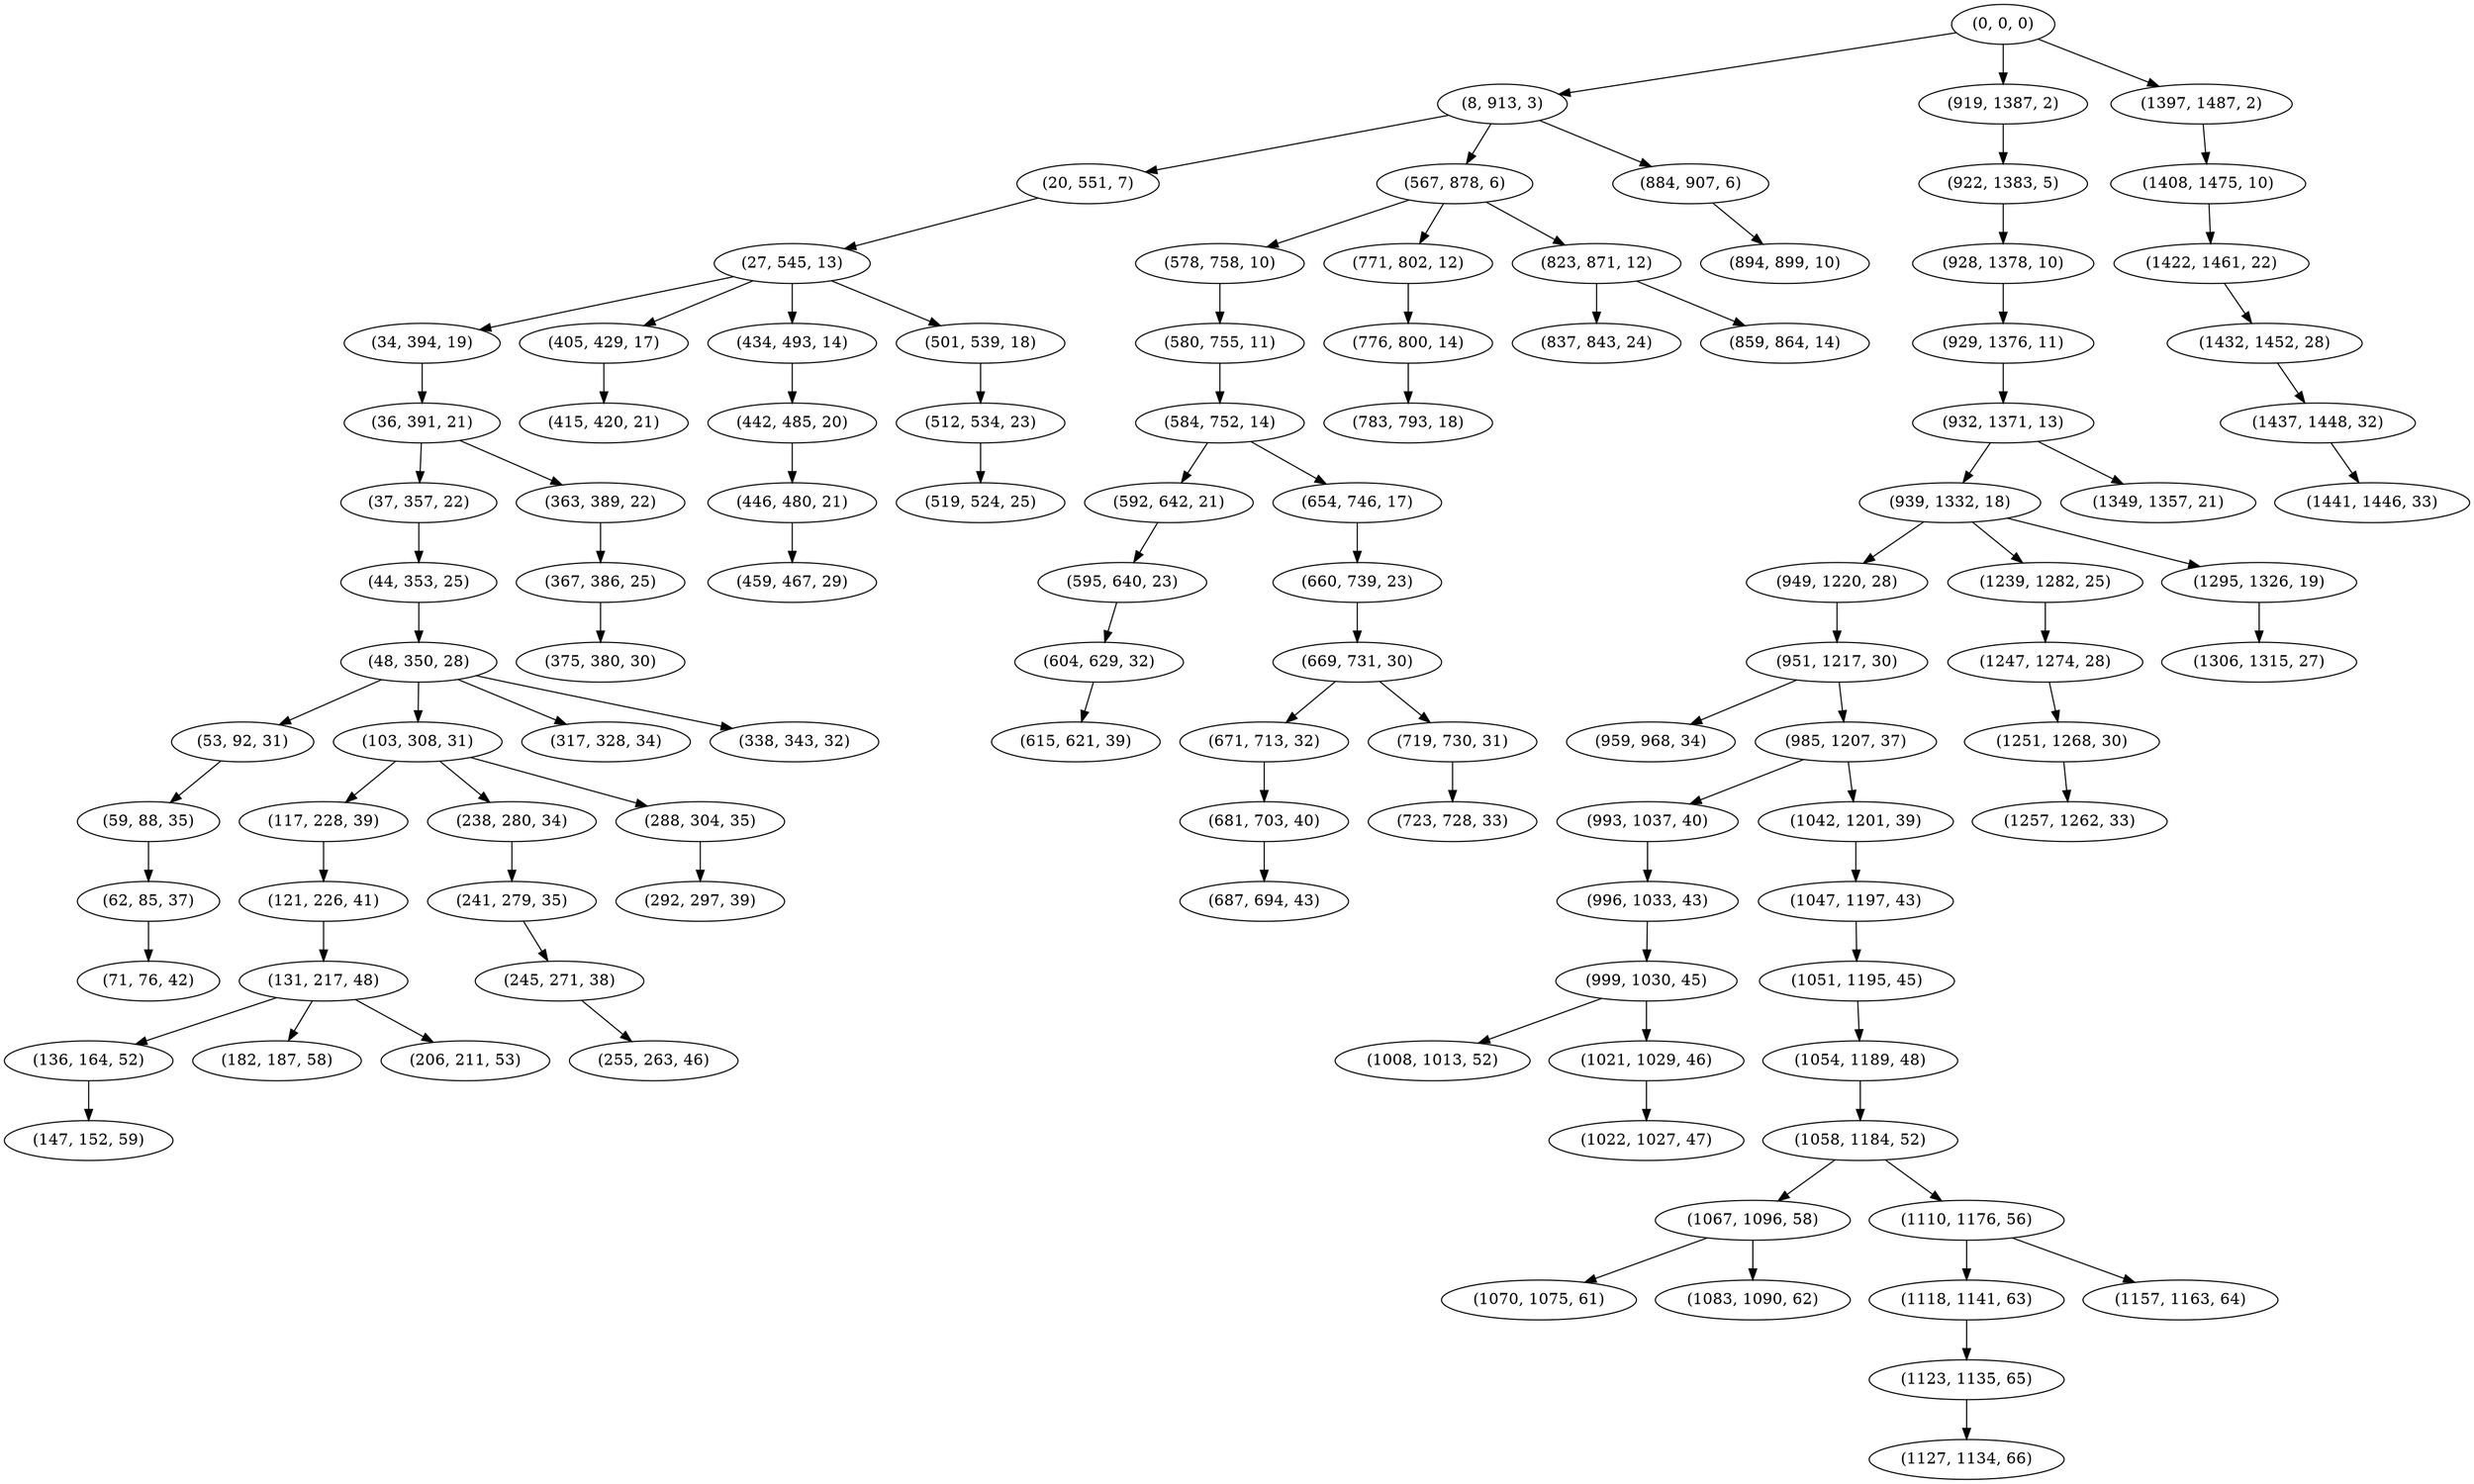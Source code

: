 digraph tree {
    "(0, 0, 0)";
    "(8, 913, 3)";
    "(20, 551, 7)";
    "(27, 545, 13)";
    "(34, 394, 19)";
    "(36, 391, 21)";
    "(37, 357, 22)";
    "(44, 353, 25)";
    "(48, 350, 28)";
    "(53, 92, 31)";
    "(59, 88, 35)";
    "(62, 85, 37)";
    "(71, 76, 42)";
    "(103, 308, 31)";
    "(117, 228, 39)";
    "(121, 226, 41)";
    "(131, 217, 48)";
    "(136, 164, 52)";
    "(147, 152, 59)";
    "(182, 187, 58)";
    "(206, 211, 53)";
    "(238, 280, 34)";
    "(241, 279, 35)";
    "(245, 271, 38)";
    "(255, 263, 46)";
    "(288, 304, 35)";
    "(292, 297, 39)";
    "(317, 328, 34)";
    "(338, 343, 32)";
    "(363, 389, 22)";
    "(367, 386, 25)";
    "(375, 380, 30)";
    "(405, 429, 17)";
    "(415, 420, 21)";
    "(434, 493, 14)";
    "(442, 485, 20)";
    "(446, 480, 21)";
    "(459, 467, 29)";
    "(501, 539, 18)";
    "(512, 534, 23)";
    "(519, 524, 25)";
    "(567, 878, 6)";
    "(578, 758, 10)";
    "(580, 755, 11)";
    "(584, 752, 14)";
    "(592, 642, 21)";
    "(595, 640, 23)";
    "(604, 629, 32)";
    "(615, 621, 39)";
    "(654, 746, 17)";
    "(660, 739, 23)";
    "(669, 731, 30)";
    "(671, 713, 32)";
    "(681, 703, 40)";
    "(687, 694, 43)";
    "(719, 730, 31)";
    "(723, 728, 33)";
    "(771, 802, 12)";
    "(776, 800, 14)";
    "(783, 793, 18)";
    "(823, 871, 12)";
    "(837, 843, 24)";
    "(859, 864, 14)";
    "(884, 907, 6)";
    "(894, 899, 10)";
    "(919, 1387, 2)";
    "(922, 1383, 5)";
    "(928, 1378, 10)";
    "(929, 1376, 11)";
    "(932, 1371, 13)";
    "(939, 1332, 18)";
    "(949, 1220, 28)";
    "(951, 1217, 30)";
    "(959, 968, 34)";
    "(985, 1207, 37)";
    "(993, 1037, 40)";
    "(996, 1033, 43)";
    "(999, 1030, 45)";
    "(1008, 1013, 52)";
    "(1021, 1029, 46)";
    "(1022, 1027, 47)";
    "(1042, 1201, 39)";
    "(1047, 1197, 43)";
    "(1051, 1195, 45)";
    "(1054, 1189, 48)";
    "(1058, 1184, 52)";
    "(1067, 1096, 58)";
    "(1070, 1075, 61)";
    "(1083, 1090, 62)";
    "(1110, 1176, 56)";
    "(1118, 1141, 63)";
    "(1123, 1135, 65)";
    "(1127, 1134, 66)";
    "(1157, 1163, 64)";
    "(1239, 1282, 25)";
    "(1247, 1274, 28)";
    "(1251, 1268, 30)";
    "(1257, 1262, 33)";
    "(1295, 1326, 19)";
    "(1306, 1315, 27)";
    "(1349, 1357, 21)";
    "(1397, 1487, 2)";
    "(1408, 1475, 10)";
    "(1422, 1461, 22)";
    "(1432, 1452, 28)";
    "(1437, 1448, 32)";
    "(1441, 1446, 33)";
    "(0, 0, 0)" -> "(8, 913, 3)";
    "(0, 0, 0)" -> "(919, 1387, 2)";
    "(0, 0, 0)" -> "(1397, 1487, 2)";
    "(8, 913, 3)" -> "(20, 551, 7)";
    "(8, 913, 3)" -> "(567, 878, 6)";
    "(8, 913, 3)" -> "(884, 907, 6)";
    "(20, 551, 7)" -> "(27, 545, 13)";
    "(27, 545, 13)" -> "(34, 394, 19)";
    "(27, 545, 13)" -> "(405, 429, 17)";
    "(27, 545, 13)" -> "(434, 493, 14)";
    "(27, 545, 13)" -> "(501, 539, 18)";
    "(34, 394, 19)" -> "(36, 391, 21)";
    "(36, 391, 21)" -> "(37, 357, 22)";
    "(36, 391, 21)" -> "(363, 389, 22)";
    "(37, 357, 22)" -> "(44, 353, 25)";
    "(44, 353, 25)" -> "(48, 350, 28)";
    "(48, 350, 28)" -> "(53, 92, 31)";
    "(48, 350, 28)" -> "(103, 308, 31)";
    "(48, 350, 28)" -> "(317, 328, 34)";
    "(48, 350, 28)" -> "(338, 343, 32)";
    "(53, 92, 31)" -> "(59, 88, 35)";
    "(59, 88, 35)" -> "(62, 85, 37)";
    "(62, 85, 37)" -> "(71, 76, 42)";
    "(103, 308, 31)" -> "(117, 228, 39)";
    "(103, 308, 31)" -> "(238, 280, 34)";
    "(103, 308, 31)" -> "(288, 304, 35)";
    "(117, 228, 39)" -> "(121, 226, 41)";
    "(121, 226, 41)" -> "(131, 217, 48)";
    "(131, 217, 48)" -> "(136, 164, 52)";
    "(131, 217, 48)" -> "(182, 187, 58)";
    "(131, 217, 48)" -> "(206, 211, 53)";
    "(136, 164, 52)" -> "(147, 152, 59)";
    "(238, 280, 34)" -> "(241, 279, 35)";
    "(241, 279, 35)" -> "(245, 271, 38)";
    "(245, 271, 38)" -> "(255, 263, 46)";
    "(288, 304, 35)" -> "(292, 297, 39)";
    "(363, 389, 22)" -> "(367, 386, 25)";
    "(367, 386, 25)" -> "(375, 380, 30)";
    "(405, 429, 17)" -> "(415, 420, 21)";
    "(434, 493, 14)" -> "(442, 485, 20)";
    "(442, 485, 20)" -> "(446, 480, 21)";
    "(446, 480, 21)" -> "(459, 467, 29)";
    "(501, 539, 18)" -> "(512, 534, 23)";
    "(512, 534, 23)" -> "(519, 524, 25)";
    "(567, 878, 6)" -> "(578, 758, 10)";
    "(567, 878, 6)" -> "(771, 802, 12)";
    "(567, 878, 6)" -> "(823, 871, 12)";
    "(578, 758, 10)" -> "(580, 755, 11)";
    "(580, 755, 11)" -> "(584, 752, 14)";
    "(584, 752, 14)" -> "(592, 642, 21)";
    "(584, 752, 14)" -> "(654, 746, 17)";
    "(592, 642, 21)" -> "(595, 640, 23)";
    "(595, 640, 23)" -> "(604, 629, 32)";
    "(604, 629, 32)" -> "(615, 621, 39)";
    "(654, 746, 17)" -> "(660, 739, 23)";
    "(660, 739, 23)" -> "(669, 731, 30)";
    "(669, 731, 30)" -> "(671, 713, 32)";
    "(669, 731, 30)" -> "(719, 730, 31)";
    "(671, 713, 32)" -> "(681, 703, 40)";
    "(681, 703, 40)" -> "(687, 694, 43)";
    "(719, 730, 31)" -> "(723, 728, 33)";
    "(771, 802, 12)" -> "(776, 800, 14)";
    "(776, 800, 14)" -> "(783, 793, 18)";
    "(823, 871, 12)" -> "(837, 843, 24)";
    "(823, 871, 12)" -> "(859, 864, 14)";
    "(884, 907, 6)" -> "(894, 899, 10)";
    "(919, 1387, 2)" -> "(922, 1383, 5)";
    "(922, 1383, 5)" -> "(928, 1378, 10)";
    "(928, 1378, 10)" -> "(929, 1376, 11)";
    "(929, 1376, 11)" -> "(932, 1371, 13)";
    "(932, 1371, 13)" -> "(939, 1332, 18)";
    "(932, 1371, 13)" -> "(1349, 1357, 21)";
    "(939, 1332, 18)" -> "(949, 1220, 28)";
    "(939, 1332, 18)" -> "(1239, 1282, 25)";
    "(939, 1332, 18)" -> "(1295, 1326, 19)";
    "(949, 1220, 28)" -> "(951, 1217, 30)";
    "(951, 1217, 30)" -> "(959, 968, 34)";
    "(951, 1217, 30)" -> "(985, 1207, 37)";
    "(985, 1207, 37)" -> "(993, 1037, 40)";
    "(985, 1207, 37)" -> "(1042, 1201, 39)";
    "(993, 1037, 40)" -> "(996, 1033, 43)";
    "(996, 1033, 43)" -> "(999, 1030, 45)";
    "(999, 1030, 45)" -> "(1008, 1013, 52)";
    "(999, 1030, 45)" -> "(1021, 1029, 46)";
    "(1021, 1029, 46)" -> "(1022, 1027, 47)";
    "(1042, 1201, 39)" -> "(1047, 1197, 43)";
    "(1047, 1197, 43)" -> "(1051, 1195, 45)";
    "(1051, 1195, 45)" -> "(1054, 1189, 48)";
    "(1054, 1189, 48)" -> "(1058, 1184, 52)";
    "(1058, 1184, 52)" -> "(1067, 1096, 58)";
    "(1058, 1184, 52)" -> "(1110, 1176, 56)";
    "(1067, 1096, 58)" -> "(1070, 1075, 61)";
    "(1067, 1096, 58)" -> "(1083, 1090, 62)";
    "(1110, 1176, 56)" -> "(1118, 1141, 63)";
    "(1110, 1176, 56)" -> "(1157, 1163, 64)";
    "(1118, 1141, 63)" -> "(1123, 1135, 65)";
    "(1123, 1135, 65)" -> "(1127, 1134, 66)";
    "(1239, 1282, 25)" -> "(1247, 1274, 28)";
    "(1247, 1274, 28)" -> "(1251, 1268, 30)";
    "(1251, 1268, 30)" -> "(1257, 1262, 33)";
    "(1295, 1326, 19)" -> "(1306, 1315, 27)";
    "(1397, 1487, 2)" -> "(1408, 1475, 10)";
    "(1408, 1475, 10)" -> "(1422, 1461, 22)";
    "(1422, 1461, 22)" -> "(1432, 1452, 28)";
    "(1432, 1452, 28)" -> "(1437, 1448, 32)";
    "(1437, 1448, 32)" -> "(1441, 1446, 33)";
}
